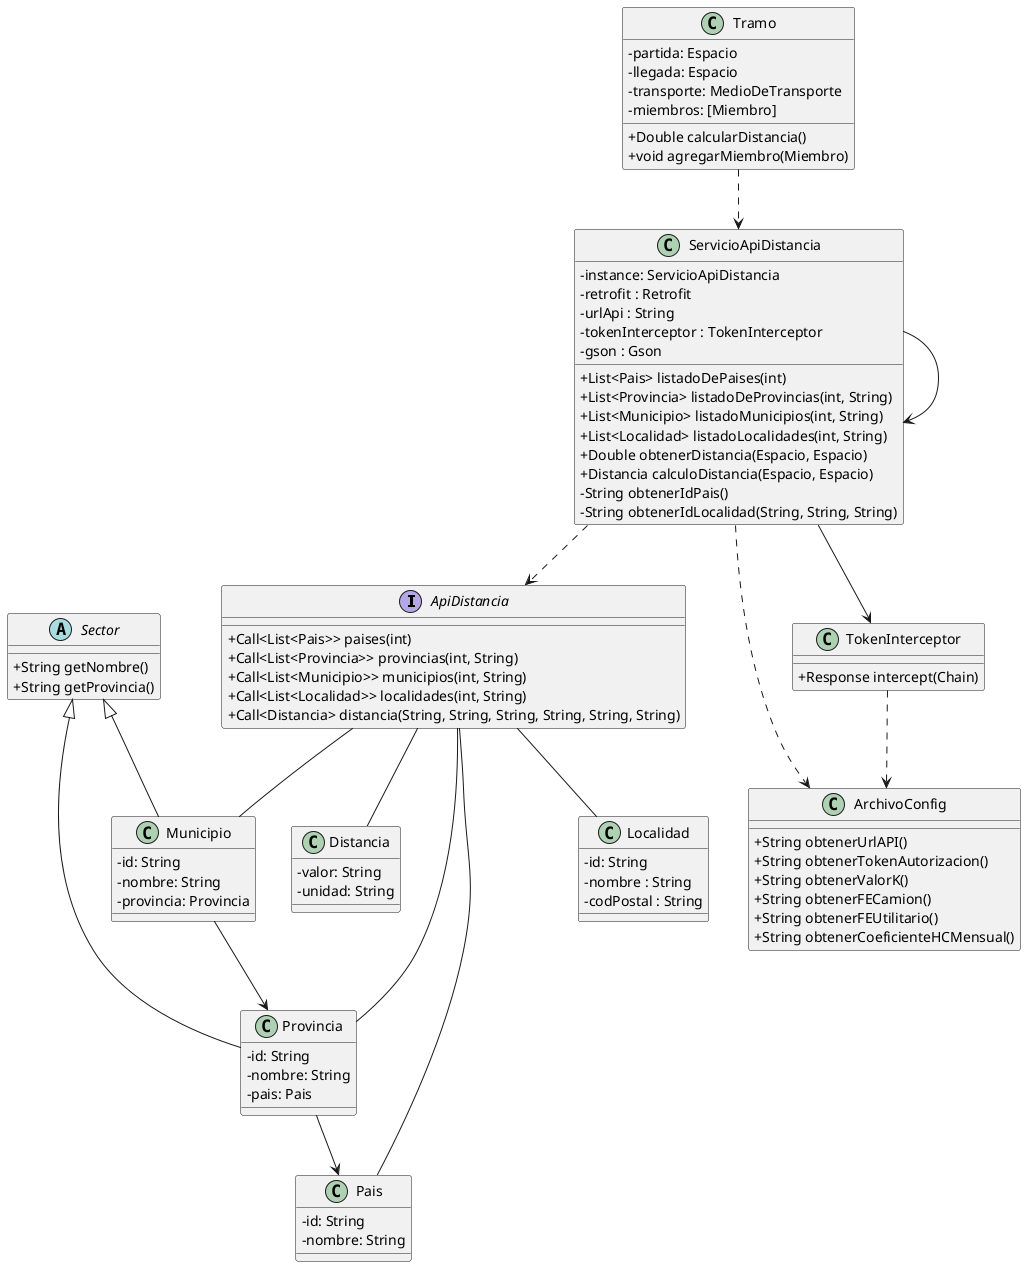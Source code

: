 @startuml
skinparam classAttributeIconSize 0

interface ApiDistancia {
+ Call<List<Pais>> paises(int)
+ Call<List<Provincia>> provincias(int, String)
+ Call<List<Municipio>> municipios(int, String)
+ Call<List<Localidad>> localidades(int, String)
+ Call<Distancia> distancia(String, String, String, String, String, String)
}

class ArchivoConfig {

+ String obtenerUrlAPI()
+ String obtenerTokenAutorizacion()
+ String obtenerValorK()
+ String obtenerFECamion()
+ String obtenerFEUtilitario()
+ String obtenerCoeficienteHCMensual()
}

class Distancia {
- valor: String
- unidad: String
}

abstract class Sector {

+ String getNombre()
+ String getProvincia()
}

class Municipio extends Sector {
- id: String
- nombre: String
- provincia: Provincia
}

class Pais {
- id: String
- nombre: String
}

class Provincia extends Sector {
- id: String
- nombre: String
- pais: Pais
}

class Localidad {
- id: String
- nombre : String
- codPostal : String
}

class Tramo {
-partida: Espacio
-llegada: Espacio
-transporte: MedioDeTransporte
-miembros: [Miembro]

+Double calcularDistancia()
+void agregarMiembro(Miembro)
}

class TokenInterceptor {

+ Response intercept(Chain)
}

class ServicioApiDistancia {
- instance: ServicioApiDistancia
- retrofit : Retrofit
- urlApi : String
- tokenInterceptor : TokenInterceptor
- gson : Gson

+ List<Pais> listadoDePaises(int)
+ List<Provincia> listadoDeProvincias(int, String)
+ List<Municipio> listadoMunicipios(int, String)
+ List<Localidad> listadoLocalidades(int, String)
+ Double obtenerDistancia(Espacio, Espacio)
+ Distancia calculoDistancia(Espacio, Espacio)
- String obtenerIdPais()
- String obtenerIdLocalidad(String, String, String)
}

ApiDistancia -- Pais
ApiDistancia -- Provincia
ApiDistancia -- Localidad
ApiDistancia -- Municipio
ApiDistancia -- Distancia

ServicioApiDistancia --> ServicioApiDistancia
ServicioApiDistancia ..> ApiDistancia
ServicioApiDistancia ..> ArchivoConfig
ServicioApiDistancia --> TokenInterceptor

TokenInterceptor ..> ArchivoConfig

Provincia --> Pais

Municipio --> Provincia

Tramo ..> ServicioApiDistancia

@enduml